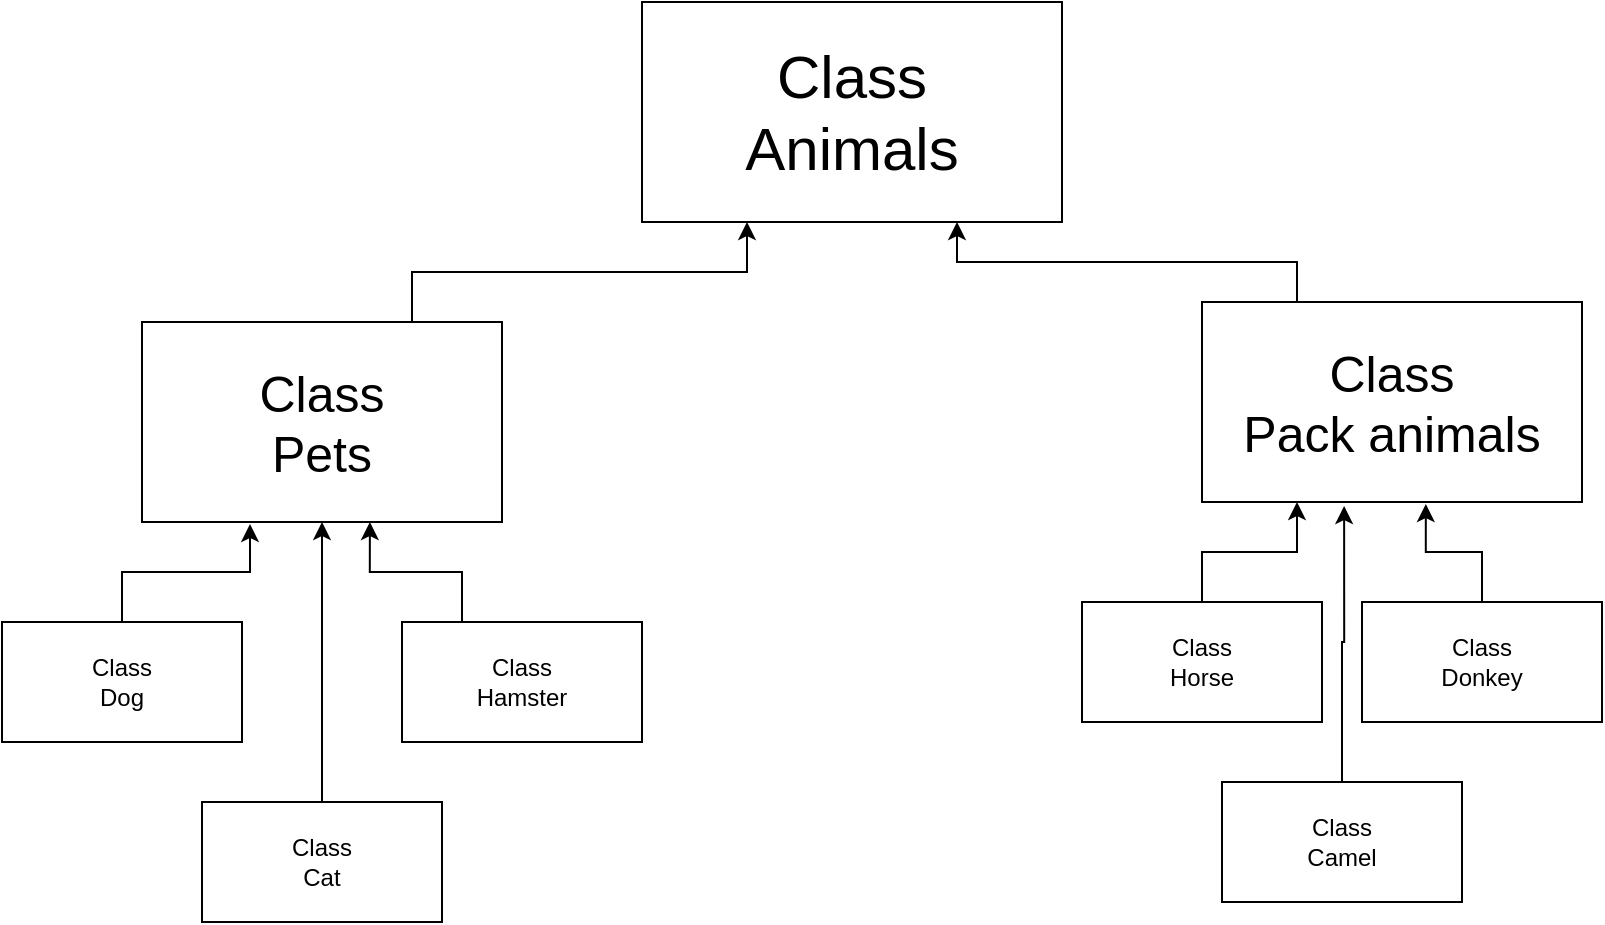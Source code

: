 <mxfile version="23.0.2" type="device">
  <diagram name="Страница — 1" id="CngP1ntJ3QXgflZ2TY6n">
    <mxGraphModel dx="874" dy="508" grid="1" gridSize="10" guides="1" tooltips="1" connect="1" arrows="1" fold="1" page="1" pageScale="1" pageWidth="827" pageHeight="1169" math="0" shadow="0">
      <root>
        <mxCell id="0" />
        <mxCell id="1" parent="0" />
        <mxCell id="Agn42BdyjZS40tpoRsFj-1" value="&lt;font style=&quot;font-size: 30px;&quot;&gt;Class&lt;br&gt;Animals&lt;/font&gt;" style="rounded=0;whiteSpace=wrap;html=1;" vertex="1" parent="1">
          <mxGeometry x="330" y="10" width="210" height="110" as="geometry" />
        </mxCell>
        <mxCell id="Agn42BdyjZS40tpoRsFj-4" style="edgeStyle=orthogonalEdgeStyle;rounded=0;orthogonalLoop=1;jettySize=auto;html=1;exitX=0.75;exitY=0;exitDx=0;exitDy=0;entryX=0.25;entryY=1;entryDx=0;entryDy=0;" edge="1" parent="1" source="Agn42BdyjZS40tpoRsFj-2" target="Agn42BdyjZS40tpoRsFj-1">
          <mxGeometry relative="1" as="geometry" />
        </mxCell>
        <mxCell id="Agn42BdyjZS40tpoRsFj-2" value="&lt;font style=&quot;font-size: 25px;&quot;&gt;Class&lt;br&gt;Pets&lt;/font&gt;" style="rounded=0;whiteSpace=wrap;html=1;" vertex="1" parent="1">
          <mxGeometry x="80" y="170" width="180" height="100" as="geometry" />
        </mxCell>
        <mxCell id="Agn42BdyjZS40tpoRsFj-18" style="edgeStyle=orthogonalEdgeStyle;rounded=0;orthogonalLoop=1;jettySize=auto;html=1;exitX=0.25;exitY=0;exitDx=0;exitDy=0;entryX=0.75;entryY=1;entryDx=0;entryDy=0;" edge="1" parent="1" source="Agn42BdyjZS40tpoRsFj-6" target="Agn42BdyjZS40tpoRsFj-1">
          <mxGeometry relative="1" as="geometry" />
        </mxCell>
        <mxCell id="Agn42BdyjZS40tpoRsFj-6" value="&lt;font style=&quot;font-size: 25px;&quot;&gt;Class&lt;br&gt;Pack animals&lt;/font&gt;" style="rounded=0;whiteSpace=wrap;html=1;" vertex="1" parent="1">
          <mxGeometry x="610" y="160" width="190" height="100" as="geometry" />
        </mxCell>
        <mxCell id="Agn42BdyjZS40tpoRsFj-11" value="Class&lt;br&gt;Dog" style="rounded=0;whiteSpace=wrap;html=1;" vertex="1" parent="1">
          <mxGeometry x="10" y="320" width="120" height="60" as="geometry" />
        </mxCell>
        <mxCell id="Agn42BdyjZS40tpoRsFj-16" style="edgeStyle=orthogonalEdgeStyle;rounded=0;orthogonalLoop=1;jettySize=auto;html=1;exitX=0.5;exitY=0;exitDx=0;exitDy=0;" edge="1" parent="1" source="Agn42BdyjZS40tpoRsFj-12" target="Agn42BdyjZS40tpoRsFj-2">
          <mxGeometry relative="1" as="geometry" />
        </mxCell>
        <mxCell id="Agn42BdyjZS40tpoRsFj-12" value="Class&lt;br&gt;Cat" style="rounded=0;whiteSpace=wrap;html=1;" vertex="1" parent="1">
          <mxGeometry x="110" y="410" width="120" height="60" as="geometry" />
        </mxCell>
        <mxCell id="Agn42BdyjZS40tpoRsFj-13" value="Class&lt;br&gt;Hamster" style="rounded=0;whiteSpace=wrap;html=1;" vertex="1" parent="1">
          <mxGeometry x="210" y="320" width="120" height="60" as="geometry" />
        </mxCell>
        <mxCell id="Agn42BdyjZS40tpoRsFj-15" style="edgeStyle=orthogonalEdgeStyle;rounded=0;orthogonalLoop=1;jettySize=auto;html=1;exitX=0.5;exitY=0;exitDx=0;exitDy=0;entryX=0.3;entryY=1.01;entryDx=0;entryDy=0;entryPerimeter=0;" edge="1" parent="1" source="Agn42BdyjZS40tpoRsFj-11" target="Agn42BdyjZS40tpoRsFj-2">
          <mxGeometry relative="1" as="geometry" />
        </mxCell>
        <mxCell id="Agn42BdyjZS40tpoRsFj-17" style="edgeStyle=orthogonalEdgeStyle;rounded=0;orthogonalLoop=1;jettySize=auto;html=1;exitX=0.25;exitY=0;exitDx=0;exitDy=0;entryX=0.633;entryY=1;entryDx=0;entryDy=0;entryPerimeter=0;" edge="1" parent="1" source="Agn42BdyjZS40tpoRsFj-13" target="Agn42BdyjZS40tpoRsFj-2">
          <mxGeometry relative="1" as="geometry" />
        </mxCell>
        <mxCell id="Agn42BdyjZS40tpoRsFj-22" style="edgeStyle=orthogonalEdgeStyle;rounded=0;orthogonalLoop=1;jettySize=auto;html=1;exitX=0.5;exitY=0;exitDx=0;exitDy=0;entryX=0.25;entryY=1;entryDx=0;entryDy=0;" edge="1" parent="1" source="Agn42BdyjZS40tpoRsFj-19" target="Agn42BdyjZS40tpoRsFj-6">
          <mxGeometry relative="1" as="geometry" />
        </mxCell>
        <mxCell id="Agn42BdyjZS40tpoRsFj-19" value="Class&lt;br&gt;Horse" style="rounded=0;whiteSpace=wrap;html=1;" vertex="1" parent="1">
          <mxGeometry x="550" y="310" width="120" height="60" as="geometry" />
        </mxCell>
        <mxCell id="Agn42BdyjZS40tpoRsFj-20" value="Class&lt;br&gt;Donkey" style="rounded=0;whiteSpace=wrap;html=1;" vertex="1" parent="1">
          <mxGeometry x="690" y="310" width="120" height="60" as="geometry" />
        </mxCell>
        <mxCell id="Agn42BdyjZS40tpoRsFj-21" value="Class&lt;br&gt;Camel" style="rounded=0;whiteSpace=wrap;html=1;" vertex="1" parent="1">
          <mxGeometry x="620" y="400" width="120" height="60" as="geometry" />
        </mxCell>
        <mxCell id="Agn42BdyjZS40tpoRsFj-23" style="edgeStyle=orthogonalEdgeStyle;rounded=0;orthogonalLoop=1;jettySize=auto;html=1;entryX=0.589;entryY=1.01;entryDx=0;entryDy=0;entryPerimeter=0;" edge="1" parent="1" source="Agn42BdyjZS40tpoRsFj-20" target="Agn42BdyjZS40tpoRsFj-6">
          <mxGeometry relative="1" as="geometry" />
        </mxCell>
        <mxCell id="Agn42BdyjZS40tpoRsFj-26" style="edgeStyle=orthogonalEdgeStyle;rounded=0;orthogonalLoop=1;jettySize=auto;html=1;exitX=0.5;exitY=0;exitDx=0;exitDy=0;entryX=0.374;entryY=1.02;entryDx=0;entryDy=0;entryPerimeter=0;" edge="1" parent="1" source="Agn42BdyjZS40tpoRsFj-21" target="Agn42BdyjZS40tpoRsFj-6">
          <mxGeometry relative="1" as="geometry" />
        </mxCell>
      </root>
    </mxGraphModel>
  </diagram>
</mxfile>
